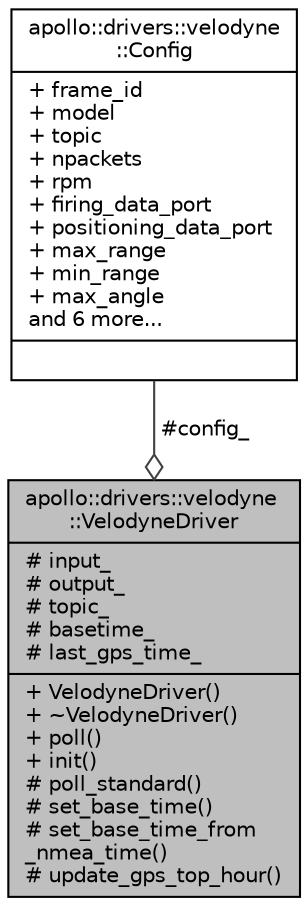 digraph "apollo::drivers::velodyne::VelodyneDriver"
{
  edge [fontname="Helvetica",fontsize="10",labelfontname="Helvetica",labelfontsize="10"];
  node [fontname="Helvetica",fontsize="10",shape=record];
  Node1 [label="{apollo::drivers::velodyne\l::VelodyneDriver\n|# input_\l# output_\l# topic_\l# basetime_\l# last_gps_time_\l|+ VelodyneDriver()\l+ ~VelodyneDriver()\l+ poll()\l+ init()\l# poll_standard()\l# set_base_time()\l# set_base_time_from\l_nmea_time()\l# update_gps_top_hour()\l}",height=0.2,width=0.4,color="black", fillcolor="grey75", style="filled" fontcolor="black"];
  Node2 -> Node1 [color="grey25",fontsize="10",style="solid",label=" #config_" ,arrowhead="odiamond",fontname="Helvetica"];
  Node2 [label="{apollo::drivers::velodyne\l::Config\n|+ frame_id\l+ model\l+ topic\l+ npackets\l+ rpm\l+ firing_data_port\l+ positioning_data_port\l+ max_range\l+ min_range\l+ max_angle\land 6 more...\l|}",height=0.2,width=0.4,color="black", fillcolor="white", style="filled",URL="$structapollo_1_1drivers_1_1velodyne_1_1Config.html"];
}
